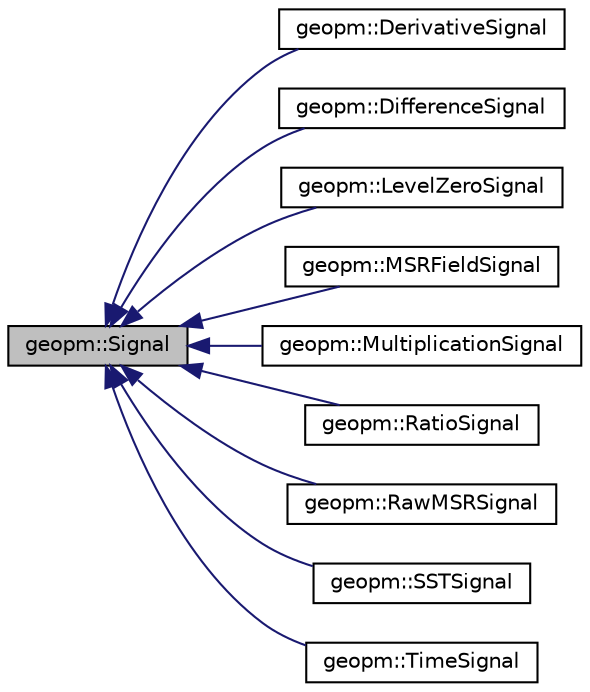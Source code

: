 digraph "geopm::Signal"
{
 // LATEX_PDF_SIZE
  edge [fontname="Helvetica",fontsize="10",labelfontname="Helvetica",labelfontsize="10"];
  node [fontname="Helvetica",fontsize="10",shape=record];
  rankdir="LR";
  Node1 [label="geopm::Signal",height=0.2,width=0.4,color="black", fillcolor="grey75", style="filled", fontcolor="black",tooltip=" "];
  Node1 -> Node2 [dir="back",color="midnightblue",fontsize="10",style="solid",fontname="Helvetica"];
  Node2 [label="geopm::DerivativeSignal",height=0.2,width=0.4,color="black", fillcolor="white", style="filled",URL="$classgeopm_1_1_derivative_signal.html",tooltip=" "];
  Node1 -> Node3 [dir="back",color="midnightblue",fontsize="10",style="solid",fontname="Helvetica"];
  Node3 [label="geopm::DifferenceSignal",height=0.2,width=0.4,color="black", fillcolor="white", style="filled",URL="$classgeopm_1_1_difference_signal.html",tooltip=" "];
  Node1 -> Node4 [dir="back",color="midnightblue",fontsize="10",style="solid",fontname="Helvetica"];
  Node4 [label="geopm::LevelZeroSignal",height=0.2,width=0.4,color="black", fillcolor="white", style="filled",URL="$classgeopm_1_1_level_zero_signal.html",tooltip=" "];
  Node1 -> Node5 [dir="back",color="midnightblue",fontsize="10",style="solid",fontname="Helvetica"];
  Node5 [label="geopm::MSRFieldSignal",height=0.2,width=0.4,color="black", fillcolor="white", style="filled",URL="$classgeopm_1_1_m_s_r_field_signal.html",tooltip=" "];
  Node1 -> Node6 [dir="back",color="midnightblue",fontsize="10",style="solid",fontname="Helvetica"];
  Node6 [label="geopm::MultiplicationSignal",height=0.2,width=0.4,color="black", fillcolor="white", style="filled",URL="$classgeopm_1_1_multiplication_signal.html",tooltip="A composite signal used by an IOGroup to produce a signal as the Multiplication of one signal and a d..."];
  Node1 -> Node7 [dir="back",color="midnightblue",fontsize="10",style="solid",fontname="Helvetica"];
  Node7 [label="geopm::RatioSignal",height=0.2,width=0.4,color="black", fillcolor="white", style="filled",URL="$classgeopm_1_1_ratio_signal.html",tooltip="A composite signal used by an IOGroup to produce a signal as the Ratio of two signals."];
  Node1 -> Node8 [dir="back",color="midnightblue",fontsize="10",style="solid",fontname="Helvetica"];
  Node8 [label="geopm::RawMSRSignal",height=0.2,width=0.4,color="black", fillcolor="white", style="filled",URL="$classgeopm_1_1_raw_m_s_r_signal.html",tooltip=" "];
  Node1 -> Node9 [dir="back",color="midnightblue",fontsize="10",style="solid",fontname="Helvetica"];
  Node9 [label="geopm::SSTSignal",height=0.2,width=0.4,color="black", fillcolor="white", style="filled",URL="$classgeopm_1_1_s_s_t_signal.html",tooltip=" "];
  Node1 -> Node10 [dir="back",color="midnightblue",fontsize="10",style="solid",fontname="Helvetica"];
  Node10 [label="geopm::TimeSignal",height=0.2,width=0.4,color="black", fillcolor="white", style="filled",URL="$classgeopm_1_1_time_signal.html",tooltip=" "];
}
